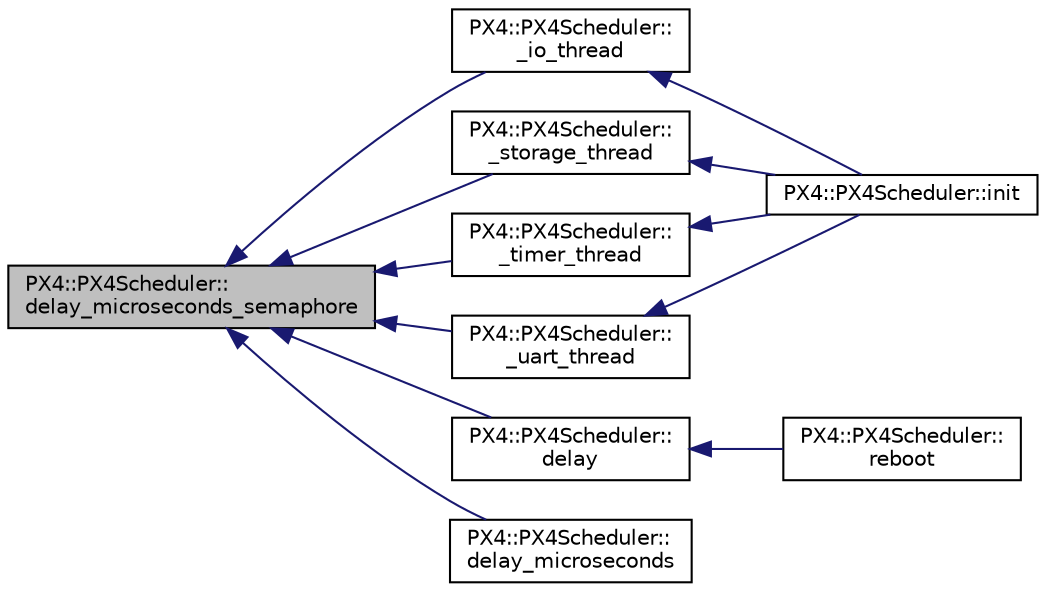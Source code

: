 digraph "PX4::PX4Scheduler::delay_microseconds_semaphore"
{
 // INTERACTIVE_SVG=YES
  edge [fontname="Helvetica",fontsize="10",labelfontname="Helvetica",labelfontsize="10"];
  node [fontname="Helvetica",fontsize="10",shape=record];
  rankdir="LR";
  Node1 [label="PX4::PX4Scheduler::\ldelay_microseconds_semaphore",height=0.2,width=0.4,color="black", fillcolor="grey75", style="filled", fontcolor="black"];
  Node1 -> Node2 [dir="back",color="midnightblue",fontsize="10",style="solid",fontname="Helvetica"];
  Node2 [label="PX4::PX4Scheduler::\l_io_thread",height=0.2,width=0.4,color="black", fillcolor="white", style="filled",URL="$classPX4_1_1PX4Scheduler.html#aa3488b715867630a8e3005a9b48a03fc"];
  Node2 -> Node3 [dir="back",color="midnightblue",fontsize="10",style="solid",fontname="Helvetica"];
  Node3 [label="PX4::PX4Scheduler::init",height=0.2,width=0.4,color="black", fillcolor="white", style="filled",URL="$classPX4_1_1PX4Scheduler.html#abe906f67696a961fc3a9b791507422aa"];
  Node1 -> Node4 [dir="back",color="midnightblue",fontsize="10",style="solid",fontname="Helvetica"];
  Node4 [label="PX4::PX4Scheduler::\l_storage_thread",height=0.2,width=0.4,color="black", fillcolor="white", style="filled",URL="$classPX4_1_1PX4Scheduler.html#a8f6120f2bce6824298c2bdd3541db307"];
  Node4 -> Node3 [dir="back",color="midnightblue",fontsize="10",style="solid",fontname="Helvetica"];
  Node1 -> Node5 [dir="back",color="midnightblue",fontsize="10",style="solid",fontname="Helvetica"];
  Node5 [label="PX4::PX4Scheduler::\l_timer_thread",height=0.2,width=0.4,color="black", fillcolor="white", style="filled",URL="$classPX4_1_1PX4Scheduler.html#ac963ed3c125bf36ec4d55f4675821540"];
  Node5 -> Node3 [dir="back",color="midnightblue",fontsize="10",style="solid",fontname="Helvetica"];
  Node1 -> Node6 [dir="back",color="midnightblue",fontsize="10",style="solid",fontname="Helvetica"];
  Node6 [label="PX4::PX4Scheduler::\l_uart_thread",height=0.2,width=0.4,color="black", fillcolor="white", style="filled",URL="$classPX4_1_1PX4Scheduler.html#a8f660ad4e95836c0b5c1a0f6a7a4192d"];
  Node6 -> Node3 [dir="back",color="midnightblue",fontsize="10",style="solid",fontname="Helvetica"];
  Node1 -> Node7 [dir="back",color="midnightblue",fontsize="10",style="solid",fontname="Helvetica"];
  Node7 [label="PX4::PX4Scheduler::\ldelay",height=0.2,width=0.4,color="black", fillcolor="white", style="filled",URL="$classPX4_1_1PX4Scheduler.html#a1951ba5f485452f85d0bf13220a44839"];
  Node7 -> Node8 [dir="back",color="midnightblue",fontsize="10",style="solid",fontname="Helvetica"];
  Node8 [label="PX4::PX4Scheduler::\lreboot",height=0.2,width=0.4,color="black", fillcolor="white", style="filled",URL="$classPX4_1_1PX4Scheduler.html#ad9afd58fb2d2daf8f1f726b99531db2a"];
  Node1 -> Node9 [dir="back",color="midnightblue",fontsize="10",style="solid",fontname="Helvetica"];
  Node9 [label="PX4::PX4Scheduler::\ldelay_microseconds",height=0.2,width=0.4,color="black", fillcolor="white", style="filled",URL="$classPX4_1_1PX4Scheduler.html#a456946af1b319223e43f16c3e0d33527"];
}
